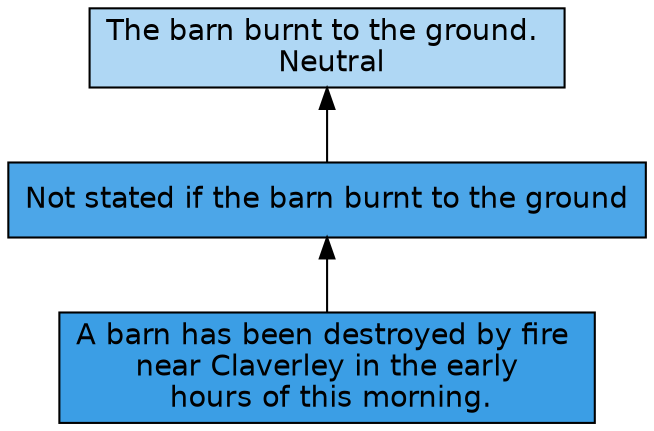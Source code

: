 digraph Tree {
node [shape=box, style="filled", color="black", fontname="helvetica"] ;
edge [fontname="helvetica"] ;
0 [label="The barn burnt to the ground. \n Neutral", fillcolor="#afd7f4"] ;

2 [label="Not stated if the barn burnt to the ground", fillcolor="#4ca6e8"] ;
0 -> 2 [dir=back] ;
3 [label="A barn has been destroyed by fire \n near Claverley in the early \n hours of this morning.", fillcolor="#3b9ee5"] ;
2 -> 3 [dir=back] ;

}